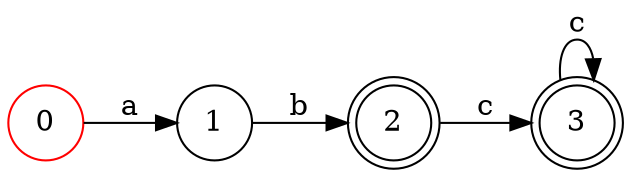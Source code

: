 digraph DFA {
    rankdir=LR;
    node [shape = circle];
    2 [shape = doublecircle];
    3 [shape = doublecircle];
    0 [shape = circle];
    0 -> 1 [label="a"];
    1 [shape = circle];
    1 -> 2 [label="b"];
    2 -> 3 [label="c"];
    3 -> 3 [label="c"];
    0 [color=red];
}
